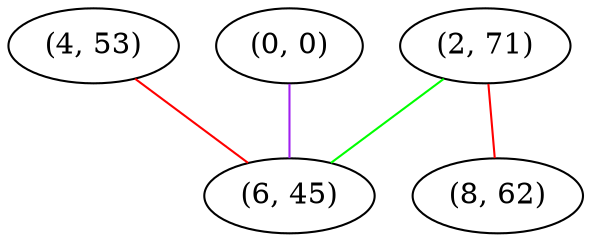 graph "" {
"(4, 53)";
"(2, 71)";
"(0, 0)";
"(6, 45)";
"(8, 62)";
"(4, 53)" -- "(6, 45)"  [color=red, key=0, weight=1];
"(2, 71)" -- "(8, 62)"  [color=red, key=0, weight=1];
"(2, 71)" -- "(6, 45)"  [color=green, key=0, weight=2];
"(0, 0)" -- "(6, 45)"  [color=purple, key=0, weight=4];
}
